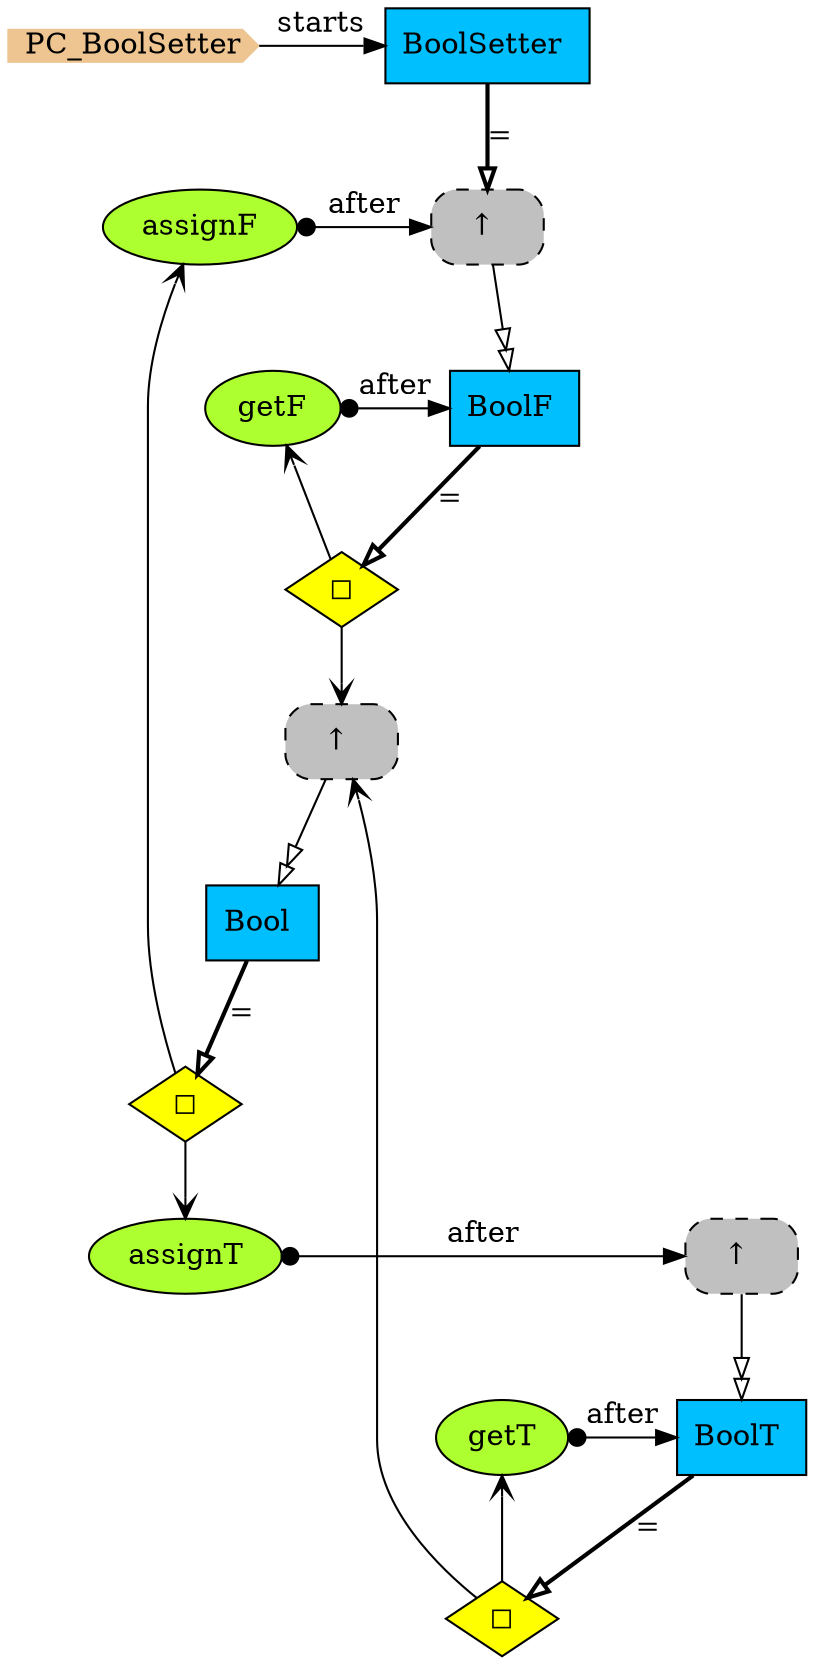 digraph {
StartN_ [shape = cds,color=burlywood2,style=filled,height=.2,width=.2, label =PC_BoolSetter];
BoolSetter [shape=box,fillcolor=deepskyblue,style = filled,label="BoolSetter "];
OpBool [shape=diamond,fillcolor=yellow,style = filled,label="◻︎"];
assignF [shape=ellipse,fillcolor=greenyellow,style = filled,label="assignF"];
RefBoolF [shape=rectangle,fillcolor=gray,style="rounded,filled,dashed",label="↑ "];
OpBoolT [shape=diamond,fillcolor=yellow,style = filled,label="◻︎"];
RefBool [shape=rectangle,fillcolor=gray,style="rounded,filled,dashed",label="↑ "];
OpBoolF [shape=diamond,fillcolor=yellow,style = filled,label="◻︎"];
getF [shape=ellipse,fillcolor=greenyellow,style = filled,label="getF"];
BoolF [shape=box,fillcolor=deepskyblue,style = filled,label="BoolF "];
getT [shape=ellipse,fillcolor=greenyellow,style = filled,label="getT"];
BoolT [shape=box,fillcolor=deepskyblue,style = filled,label="BoolT "];
RefBoolT [shape=rectangle,fillcolor=gray,style="rounded,filled,dashed",label="↑ "];
assignT [shape=ellipse,fillcolor=greenyellow,style = filled,label="assignT"];
Bool [shape=box,fillcolor=deepskyblue,style = filled,label="Bool "];

{rank=same;BoolT,getT}
{rank=same;RefBoolT,assignT}
{rank=same;RefBoolF,assignF}
{rank=same;BoolF,getF}
{rank=same;BoolSetter,StartN_}

getF->BoolF[arrowtail=dot,dir=both,label="after"];
OpBoolF->getF[arrowhead="open"];
RefBool->Bool[arrowhead="normalnormal",fillcolor=white,label=" "];
OpBoolT->RefBool[arrowhead="open"];
assignF->RefBoolF[arrowtail=dot,dir=both,label="after"];
OpBool->assignF[arrowhead="open"];
StartN_->BoolSetter[label="starts"];
BoolSetter->RefBoolF[arrowhead="onormal",penwidth=2,label="="];
BoolF->OpBoolF[arrowhead="onormal",penwidth=2,label="="];
BoolT->OpBoolT[arrowhead="onormal",penwidth=2,label="="];
Bool->OpBool[arrowhead="onormal",penwidth=2,label="="];
OpBool->assignT[arrowhead="open"];
assignT->RefBoolT[arrowtail=dot,dir=both,label="after"];
OpBoolT->getT[arrowhead="open"];
getT->BoolT[arrowtail=dot,dir=both,label="after"];
RefBoolT->BoolT[arrowhead="normalnormal",fillcolor=white,label=" "];
OpBoolF->RefBool[arrowhead="open"];
RefBoolF->BoolF[arrowhead="normalnormal",fillcolor=white,label=" "];
}